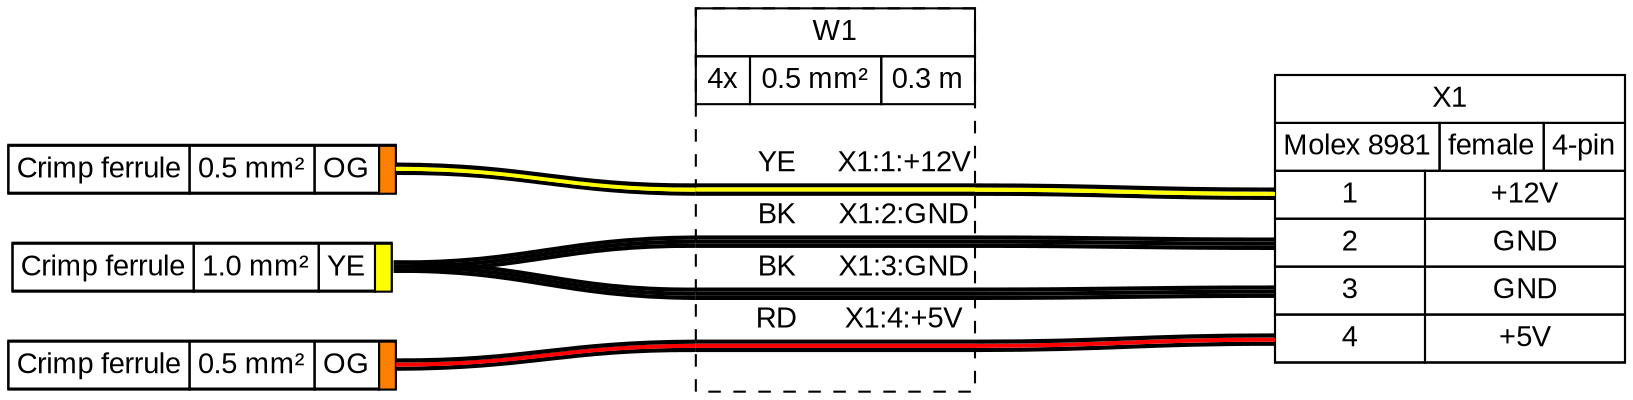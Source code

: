 graph {
// Graph generated by WireViz 0.4.1
// https://github.com/wireviz/WireViz
	graph [bgcolor="#FFFFFF" fontname=arial nodesep=0.33 rankdir=LR ranksep=2]
	node [fillcolor="#FFFFFF" fontname=arial height=0 margin=0 shape=none style=filled width=0]
	edge [fontname=arial style=bold]
	__F_05_1 [label=<
<table border="0" cellspacing="0" cellpadding="0">
 <tr><td>
  <table border="0" cellspacing="0" cellpadding="3" cellborder="1"><tr>
   <td balign="left">Crimp ferrule</td>
   <td balign="left">0.5 mm²</td>
   <td balign="left">OG</td>
   <td balign="left" bgcolor="#FF8000" width="4"></td>
  </tr></table>
 </td></tr>
</table>
> fillcolor="#FFFFFF" shape=box style=filled]
	F1 [label=<
<table border="0" cellspacing="0" cellpadding="0">
 <tr><td>
  <table border="0" cellspacing="0" cellpadding="3" cellborder="1"><tr>
   <td balign="left">Crimp ferrule</td>
   <td balign="left">1.0 mm²</td>
   <td balign="left">YE</td>
   <td balign="left" bgcolor="#FFFF00" width="4"></td>
  </tr></table>
 </td></tr>
</table>
> fillcolor="#FFFFFF" shape=box style=filled]
	__F_05_2 [label=<
<table border="0" cellspacing="0" cellpadding="0">
 <tr><td>
  <table border="0" cellspacing="0" cellpadding="3" cellborder="1"><tr>
   <td balign="left">Crimp ferrule</td>
   <td balign="left">0.5 mm²</td>
   <td balign="left">OG</td>
   <td balign="left" bgcolor="#FF8000" width="4"></td>
  </tr></table>
 </td></tr>
</table>
> fillcolor="#FFFFFF" shape=box style=filled]
	X1 [label=<
<table border="0" cellspacing="0" cellpadding="0">
 <tr><td>
  <table border="0" cellspacing="0" cellpadding="3" cellborder="1"><tr>
   <td balign="left">X1</td>
  </tr></table>
 </td></tr>
 <tr><td>
  <table border="0" cellspacing="0" cellpadding="3" cellborder="1"><tr>
   <td balign="left">Molex 8981</td>
   <td balign="left">female</td>
   <td balign="left">4-pin</td>
  </tr></table>
 </td></tr>
 <tr><td>
  <table border="0" cellspacing="0" cellpadding="3" cellborder="1">
   <tr>
    <td port="p1l">1</td>
    <td>+12V</td>
   </tr>
   <tr>
    <td port="p2l">2</td>
    <td>GND</td>
   </tr>
   <tr>
    <td port="p3l">3</td>
    <td>GND</td>
   </tr>
   <tr>
    <td port="p4l">4</td>
    <td>+5V</td>
   </tr>
  </table>
 </td></tr>
</table>
> fillcolor="#FFFFFF" shape=box style=filled]
	edge [color="#000000:#ffff00:#000000"]
	__F_05_1:e -- W1:w1:w
	W1:w1:e -- X1:p1l:w
	edge [color="#000000:#000000:#000000"]
	F1:e -- W1:w2:w
	W1:w2:e -- X1:p2l:w
	edge [color="#000000:#000000:#000000"]
	F1:e -- W1:w3:w
	W1:w3:e -- X1:p3l:w
	edge [color="#000000:#ff0000:#000000"]
	__F_05_2:e -- W1:w4:w
	W1:w4:e -- X1:p4l:w
	W1 [label=<
<table border="0" cellspacing="0" cellpadding="0">
 <tr><td>
  <table border="0" cellspacing="0" cellpadding="3" cellborder="1"><tr>
   <td balign="left">W1</td>
  </tr></table>
 </td></tr>
 <tr><td>
  <table border="0" cellspacing="0" cellpadding="3" cellborder="1"><tr>
   <td balign="left">4x</td>
   <td balign="left">0.5 mm²</td>
   <td balign="left">0.3 m</td>
  </tr></table>
 </td></tr>
 <tr><td>
  <table border="0" cellspacing="0" cellborder="0">
   <tr><td>&nbsp;</td></tr>
   <tr>
    <td></td>
    <td>
     YE
    </td>
    <td>X1:1:+12V</td>
   </tr>
   <tr>
    <td colspan="3" border="0" cellspacing="0" cellpadding="0" port="w1" height="6">
     <table cellspacing="0" cellborder="0" border="0">
      <tr><td colspan="3" cellpadding="0" height="2" bgcolor="#000000" border="0"></td></tr>
      <tr><td colspan="3" cellpadding="0" height="2" bgcolor="#ffff00" border="0"></td></tr>
      <tr><td colspan="3" cellpadding="0" height="2" bgcolor="#000000" border="0"></td></tr>
     </table>
    </td>
   </tr>
   <tr>
    <td></td>
    <td>
     BK
    </td>
    <td>X1:2:GND</td>
   </tr>
   <tr>
    <td colspan="3" border="0" cellspacing="0" cellpadding="0" port="w2" height="6">
     <table cellspacing="0" cellborder="0" border="0">
      <tr><td colspan="3" cellpadding="0" height="2" bgcolor="#000000" border="0"></td></tr>
      <tr><td colspan="3" cellpadding="0" height="2" bgcolor="#000000" border="0"></td></tr>
      <tr><td colspan="3" cellpadding="0" height="2" bgcolor="#000000" border="0"></td></tr>
     </table>
    </td>
   </tr>
   <tr>
    <td></td>
    <td>
     BK
    </td>
    <td>X1:3:GND</td>
   </tr>
   <tr>
    <td colspan="3" border="0" cellspacing="0" cellpadding="0" port="w3" height="6">
     <table cellspacing="0" cellborder="0" border="0">
      <tr><td colspan="3" cellpadding="0" height="2" bgcolor="#000000" border="0"></td></tr>
      <tr><td colspan="3" cellpadding="0" height="2" bgcolor="#000000" border="0"></td></tr>
      <tr><td colspan="3" cellpadding="0" height="2" bgcolor="#000000" border="0"></td></tr>
     </table>
    </td>
   </tr>
   <tr>
    <td></td>
    <td>
     RD
    </td>
    <td>X1:4:+5V</td>
   </tr>
   <tr>
    <td colspan="3" border="0" cellspacing="0" cellpadding="0" port="w4" height="6">
     <table cellspacing="0" cellborder="0" border="0">
      <tr><td colspan="3" cellpadding="0" height="2" bgcolor="#000000" border="0"></td></tr>
      <tr><td colspan="3" cellpadding="0" height="2" bgcolor="#ff0000" border="0"></td></tr>
      <tr><td colspan="3" cellpadding="0" height="2" bgcolor="#000000" border="0"></td></tr>
     </table>
    </td>
   </tr>
   <tr><td>&nbsp;</td></tr>
  </table>
 </td></tr>
</table>
> fillcolor="#FFFFFF" shape=box style="filled,dashed"]
}
